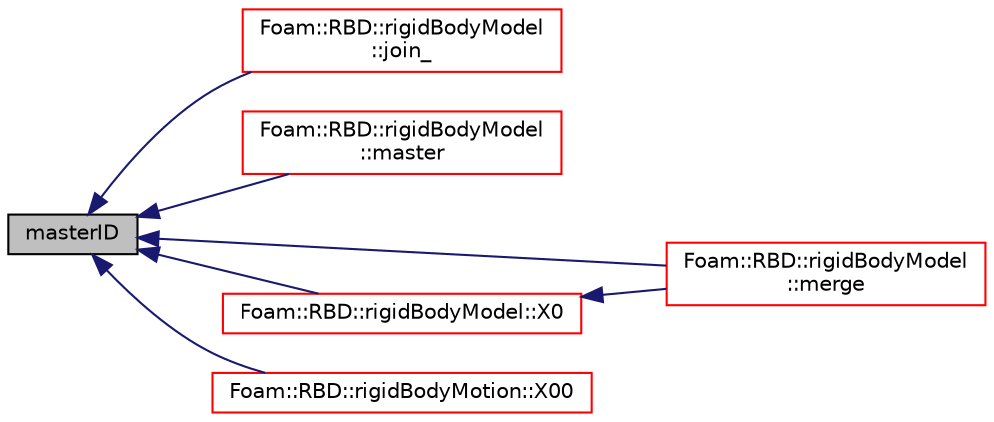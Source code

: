 digraph "masterID"
{
  bgcolor="transparent";
  edge [fontname="Helvetica",fontsize="10",labelfontname="Helvetica",labelfontsize="10"];
  node [fontname="Helvetica",fontsize="10",shape=record];
  rankdir="LR";
  Node1 [label="masterID",height=0.2,width=0.4,color="black", fillcolor="grey75", style="filled", fontcolor="black"];
  Node1 -> Node2 [dir="back",color="midnightblue",fontsize="10",style="solid",fontname="Helvetica"];
  Node2 [label="Foam::RBD::rigidBodyModel\l::join_",height=0.2,width=0.4,color="red",URL="$a02267.html#ab5cc3084af83721de12efcfb5457972b",tooltip="Join the given body to the parent with ID parentID via the given. "];
  Node1 -> Node3 [dir="back",color="midnightblue",fontsize="10",style="solid",fontname="Helvetica"];
  Node3 [label="Foam::RBD::rigidBodyModel\l::master",height=0.2,width=0.4,color="red",URL="$a02267.html#acbb6a9968c29d08ef45d221f14d47a95",tooltip="Return the ID of the master body for a sub-body otherwise. "];
  Node1 -> Node4 [dir="back",color="midnightblue",fontsize="10",style="solid",fontname="Helvetica"];
  Node4 [label="Foam::RBD::rigidBodyModel\l::merge",height=0.2,width=0.4,color="red",URL="$a02267.html#a69de372947f78e2cb174fb5393c4d7e7",tooltip="Merge the given body with transform X into the parent with ID. "];
  Node1 -> Node5 [dir="back",color="midnightblue",fontsize="10",style="solid",fontname="Helvetica"];
  Node5 [label="Foam::RBD::rigidBodyModel::X0",height=0.2,width=0.4,color="red",URL="$a02267.html#a85f5c11c3801ec564f72be709ac38fdc",tooltip="Return the current transform to the global frame for the given body. "];
  Node5 -> Node4 [dir="back",color="midnightblue",fontsize="10",style="solid",fontname="Helvetica"];
  Node1 -> Node6 [dir="back",color="midnightblue",fontsize="10",style="solid",fontname="Helvetica"];
  Node6 [label="Foam::RBD::rigidBodyMotion::X00",height=0.2,width=0.4,color="red",URL="$a02269.html#aa46bd63135b87940737c99dc83dbac23",tooltip="Return the initial transform to the global frame for the. "];
}
